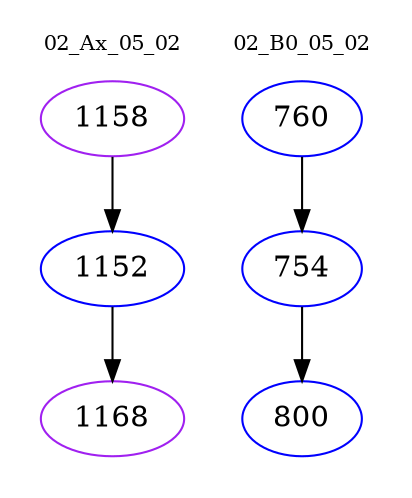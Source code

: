 digraph{
subgraph cluster_0 {
color = white
label = "02_Ax_05_02";
fontsize=10;
T0_1158 [label="1158", color="purple"]
T0_1158 -> T0_1152 [color="black"]
T0_1152 [label="1152", color="blue"]
T0_1152 -> T0_1168 [color="black"]
T0_1168 [label="1168", color="purple"]
}
subgraph cluster_1 {
color = white
label = "02_B0_05_02";
fontsize=10;
T1_760 [label="760", color="blue"]
T1_760 -> T1_754 [color="black"]
T1_754 [label="754", color="blue"]
T1_754 -> T1_800 [color="black"]
T1_800 [label="800", color="blue"]
}
}
